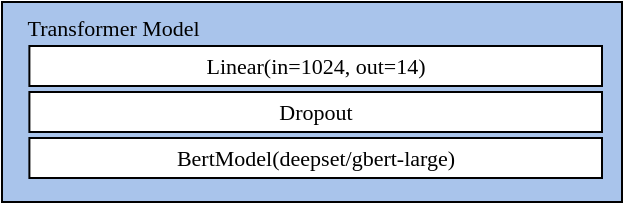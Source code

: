 <mxfile version="20.6.2" type="device"><diagram id="ZDVltbldRofi2zkwbWPF" name="Seite-1"><mxGraphModel dx="462" dy="325" grid="1" gridSize="10" guides="1" tooltips="1" connect="1" arrows="1" fold="1" page="1" pageScale="1" pageWidth="827" pageHeight="1169" math="0" shadow="0"><root><mxCell id="0"/><mxCell id="1" parent="0"/><mxCell id="17AsqS1M7NFpkEdiG22w-6" value="&amp;nbsp; &amp;nbsp; Transformer Model" style="rounded=0;whiteSpace=wrap;html=1;fontFamily=Times New Roman;fontSize=11;align=left;verticalAlign=top;labelBackgroundColor=none;fillColor=#A9C4EB;" parent="1" vertex="1"><mxGeometry x="10" y="20" width="310" height="100" as="geometry"/></mxCell><mxCell id="17AsqS1M7NFpkEdiG22w-1" value="&lt;font style=&quot;font-size: 11px&quot;&gt;&lt;span style=&quot;font-size: 11px&quot;&gt;Linear(in=1024, out=14)&lt;/span&gt;&lt;/font&gt;" style="rounded=0;whiteSpace=wrap;html=1;fontSize=11;fontFamily=Times New Roman;" parent="1" vertex="1"><mxGeometry x="23.7" y="42" width="286.3" height="20" as="geometry"/></mxCell><mxCell id="17AsqS1M7NFpkEdiG22w-5" value="&lt;font style=&quot;font-size: 11px;&quot;&gt;&lt;span style=&quot;font-size: 11px;&quot;&gt;Dropout&lt;br style=&quot;font-size: 11px;&quot;&gt;&lt;/span&gt;&lt;/font&gt;" style="rounded=0;whiteSpace=wrap;html=1;fontSize=11;fontFamily=Times New Roman;" parent="1" vertex="1"><mxGeometry x="23.7" y="65" width="286.3" height="20" as="geometry"/></mxCell><mxCell id="_d94DM4Bs_34PFTkjMiT-2" value="&lt;font style=&quot;font-size: 11px&quot;&gt;&lt;span style=&quot;font-size: 11px&quot;&gt;BertModel(deepset/gbert-large)&lt;br style=&quot;font-size: 11px&quot;&gt;&lt;/span&gt;&lt;/font&gt;" style="rounded=0;whiteSpace=wrap;html=1;fontSize=11;fontFamily=Times New Roman;" parent="1" vertex="1"><mxGeometry x="23.7" y="88" width="286.3" height="20" as="geometry"/></mxCell></root></mxGraphModel></diagram></mxfile>
